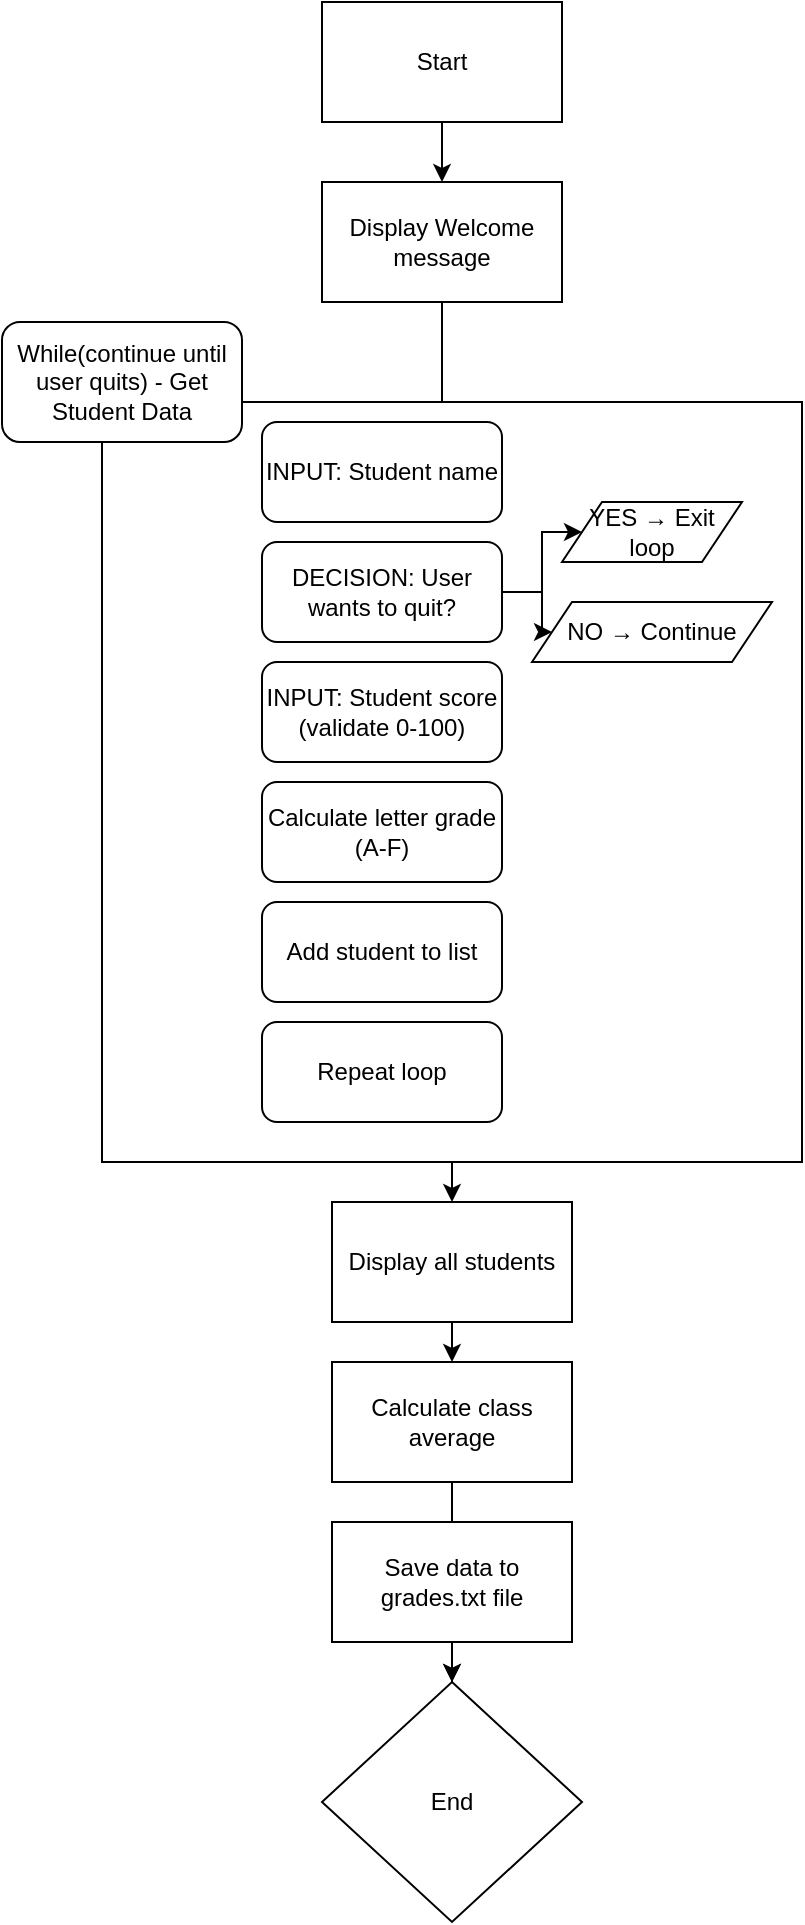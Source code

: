 <mxfile version="28.0.6">
  <diagram name="Page-1" id="VxuRJ9Qb7TbqNFa8Y2YC">
    <mxGraphModel dx="464" dy="748" grid="1" gridSize="10" guides="1" tooltips="1" connect="1" arrows="1" fold="1" page="1" pageScale="1" pageWidth="850" pageHeight="1100" math="0" shadow="0">
      <root>
        <mxCell id="0" />
        <mxCell id="1" parent="0" />
        <mxCell id="wFh18FvYTqX68EcGKLLu-24" style="edgeStyle=orthogonalEdgeStyle;rounded=0;orthogonalLoop=1;jettySize=auto;html=1;entryX=0.5;entryY=0;entryDx=0;entryDy=0;" edge="1" parent="1" source="wFh18FvYTqX68EcGKLLu-2" target="wFh18FvYTqX68EcGKLLu-3">
          <mxGeometry relative="1" as="geometry" />
        </mxCell>
        <mxCell id="wFh18FvYTqX68EcGKLLu-2" value="Start" style="rounded=0;whiteSpace=wrap;html=1;" vertex="1" parent="1">
          <mxGeometry x="380" y="50" width="120" height="60" as="geometry" />
        </mxCell>
        <mxCell id="wFh18FvYTqX68EcGKLLu-32" style="edgeStyle=orthogonalEdgeStyle;rounded=0;orthogonalLoop=1;jettySize=auto;html=1;exitX=0.5;exitY=1;exitDx=0;exitDy=0;entryX=0.75;entryY=0;entryDx=0;entryDy=0;" edge="1" parent="1" source="wFh18FvYTqX68EcGKLLu-3" target="wFh18FvYTqX68EcGKLLu-6">
          <mxGeometry relative="1" as="geometry" />
        </mxCell>
        <mxCell id="wFh18FvYTqX68EcGKLLu-3" value="Display Welcome message" style="rounded=0;whiteSpace=wrap;html=1;" vertex="1" parent="1">
          <mxGeometry x="380" y="140" width="120" height="60" as="geometry" />
        </mxCell>
        <mxCell id="wFh18FvYTqX68EcGKLLu-28" style="edgeStyle=orthogonalEdgeStyle;rounded=0;orthogonalLoop=1;jettySize=auto;html=1;exitX=0.5;exitY=1;exitDx=0;exitDy=0;entryX=0.5;entryY=0;entryDx=0;entryDy=0;" edge="1" parent="1" source="wFh18FvYTqX68EcGKLLu-9" target="wFh18FvYTqX68EcGKLLu-20">
          <mxGeometry relative="1" as="geometry" />
        </mxCell>
        <mxCell id="wFh18FvYTqX68EcGKLLu-9" value="" style="rounded=0;whiteSpace=wrap;html=1;" vertex="1" parent="1">
          <mxGeometry x="270" y="250" width="350" height="380" as="geometry" />
        </mxCell>
        <mxCell id="wFh18FvYTqX68EcGKLLu-34" style="edgeStyle=orthogonalEdgeStyle;rounded=0;orthogonalLoop=1;jettySize=auto;html=1;exitX=1;exitY=0.5;exitDx=0;exitDy=0;" edge="1" parent="1" source="wFh18FvYTqX68EcGKLLu-8" target="wFh18FvYTqX68EcGKLLu-11">
          <mxGeometry relative="1" as="geometry" />
        </mxCell>
        <mxCell id="wFh18FvYTqX68EcGKLLu-35" style="edgeStyle=orthogonalEdgeStyle;rounded=0;orthogonalLoop=1;jettySize=auto;html=1;entryX=0;entryY=0.5;entryDx=0;entryDy=0;" edge="1" parent="1" source="wFh18FvYTqX68EcGKLLu-8" target="wFh18FvYTqX68EcGKLLu-12">
          <mxGeometry relative="1" as="geometry" />
        </mxCell>
        <mxCell id="wFh18FvYTqX68EcGKLLu-8" value="DECISION: User wants to quit?" style="rounded=1;whiteSpace=wrap;html=1;" vertex="1" parent="1">
          <mxGeometry x="350" y="320" width="120" height="50" as="geometry" />
        </mxCell>
        <mxCell id="wFh18FvYTqX68EcGKLLu-6" value="INPUT: Student name" style="rounded=1;whiteSpace=wrap;html=1;" vertex="1" parent="1">
          <mxGeometry x="350" y="260" width="120" height="50" as="geometry" />
        </mxCell>
        <mxCell id="wFh18FvYTqX68EcGKLLu-5" value="While(continue until user quits) - Get Student Data" style="rounded=1;whiteSpace=wrap;html=1;" vertex="1" parent="1">
          <mxGeometry x="220" y="210" width="120" height="60" as="geometry" />
        </mxCell>
        <mxCell id="wFh18FvYTqX68EcGKLLu-11" value="YES → Exit loop" style="shape=parallelogram;perimeter=parallelogramPerimeter;whiteSpace=wrap;html=1;fixedSize=1;" vertex="1" parent="1">
          <mxGeometry x="500" y="300" width="90" height="30" as="geometry" />
        </mxCell>
        <mxCell id="wFh18FvYTqX68EcGKLLu-12" value="NO → Continue" style="shape=parallelogram;perimeter=parallelogramPerimeter;whiteSpace=wrap;html=1;fixedSize=1;" vertex="1" parent="1">
          <mxGeometry x="485" y="350" width="120" height="30" as="geometry" />
        </mxCell>
        <mxCell id="wFh18FvYTqX68EcGKLLu-15" value="Repeat loop" style="rounded=1;whiteSpace=wrap;html=1;" vertex="1" parent="1">
          <mxGeometry x="350" y="560" width="120" height="50" as="geometry" />
        </mxCell>
        <mxCell id="wFh18FvYTqX68EcGKLLu-16" value="INPUT: Student score (validate 0-100)" style="rounded=1;whiteSpace=wrap;html=1;" vertex="1" parent="1">
          <mxGeometry x="350" y="380" width="120" height="50" as="geometry" />
        </mxCell>
        <mxCell id="wFh18FvYTqX68EcGKLLu-17" value="Calculate letter grade (A-F)" style="rounded=1;whiteSpace=wrap;html=1;" vertex="1" parent="1">
          <mxGeometry x="350" y="440" width="120" height="50" as="geometry" />
        </mxCell>
        <mxCell id="wFh18FvYTqX68EcGKLLu-18" value="Add student to list" style="rounded=1;whiteSpace=wrap;html=1;" vertex="1" parent="1">
          <mxGeometry x="350" y="500" width="120" height="50" as="geometry" />
        </mxCell>
        <mxCell id="wFh18FvYTqX68EcGKLLu-27" style="edgeStyle=orthogonalEdgeStyle;rounded=0;orthogonalLoop=1;jettySize=auto;html=1;exitX=0.5;exitY=1;exitDx=0;exitDy=0;entryX=0.5;entryY=0;entryDx=0;entryDy=0;" edge="1" parent="1" source="wFh18FvYTqX68EcGKLLu-20" target="wFh18FvYTqX68EcGKLLu-21">
          <mxGeometry relative="1" as="geometry" />
        </mxCell>
        <mxCell id="wFh18FvYTqX68EcGKLLu-20" value="Display all students" style="rounded=0;whiteSpace=wrap;html=1;" vertex="1" parent="1">
          <mxGeometry x="385" y="650" width="120" height="60" as="geometry" />
        </mxCell>
        <mxCell id="wFh18FvYTqX68EcGKLLu-29" value="" style="edgeStyle=orthogonalEdgeStyle;rounded=0;orthogonalLoop=1;jettySize=auto;html=1;" edge="1" parent="1" source="wFh18FvYTqX68EcGKLLu-21" target="wFh18FvYTqX68EcGKLLu-23">
          <mxGeometry relative="1" as="geometry" />
        </mxCell>
        <mxCell id="wFh18FvYTqX68EcGKLLu-21" value="Calculate class average" style="rounded=0;whiteSpace=wrap;html=1;" vertex="1" parent="1">
          <mxGeometry x="385" y="730" width="120" height="60" as="geometry" />
        </mxCell>
        <mxCell id="wFh18FvYTqX68EcGKLLu-30" value="" style="edgeStyle=orthogonalEdgeStyle;rounded=0;orthogonalLoop=1;jettySize=auto;html=1;" edge="1" parent="1" source="wFh18FvYTqX68EcGKLLu-22" target="wFh18FvYTqX68EcGKLLu-23">
          <mxGeometry relative="1" as="geometry" />
        </mxCell>
        <mxCell id="wFh18FvYTqX68EcGKLLu-22" value="Save data to grades.txt file" style="rounded=0;whiteSpace=wrap;html=1;" vertex="1" parent="1">
          <mxGeometry x="385" y="810" width="120" height="60" as="geometry" />
        </mxCell>
        <mxCell id="wFh18FvYTqX68EcGKLLu-23" value="End" style="rhombus;whiteSpace=wrap;html=1;" vertex="1" parent="1">
          <mxGeometry x="380" y="890" width="130" height="120" as="geometry" />
        </mxCell>
      </root>
    </mxGraphModel>
  </diagram>
</mxfile>
